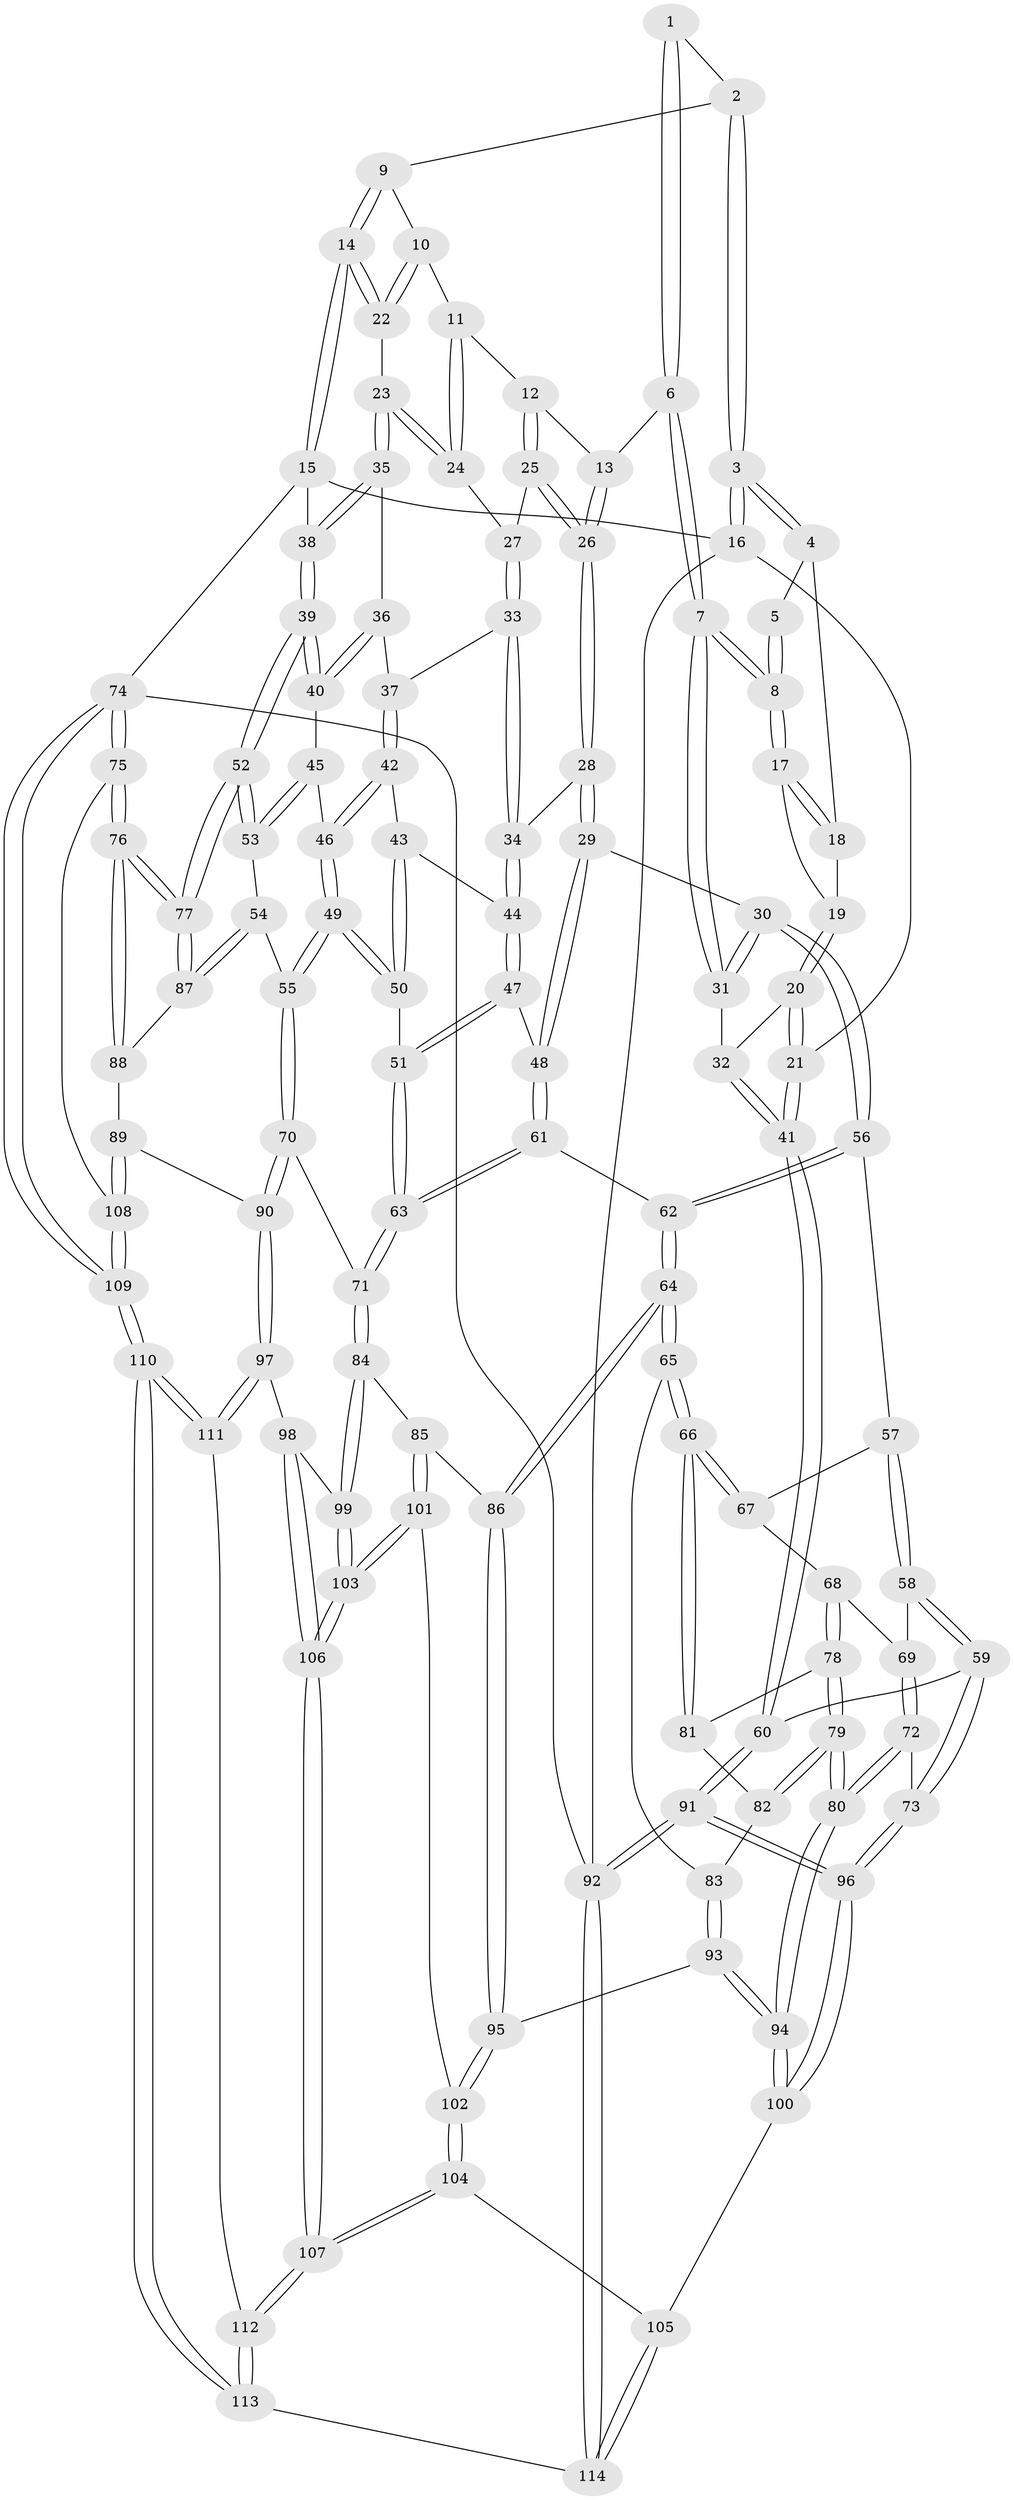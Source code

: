 // coarse degree distribution, {2: 0.10810810810810811, 5: 0.1891891891891892, 3: 0.32432432432432434, 4: 0.35135135135135137, 7: 0.02702702702702703}
// Generated by graph-tools (version 1.1) at 2025/38/03/04/25 23:38:31]
// undirected, 114 vertices, 282 edges
graph export_dot {
  node [color=gray90,style=filled];
  1 [pos="+0.36427320686167713+0.0620588953014532"];
  2 [pos="+0.4542524415630653+0"];
  3 [pos="+0+0"];
  4 [pos="+0.12184102785225963+0"];
  5 [pos="+0.24558992030729504+0.0701452608265858"];
  6 [pos="+0.36733124137073536+0.13892324395040306"];
  7 [pos="+0.30850352852897195+0.22489438327074038"];
  8 [pos="+0.29399590457052066+0.2120920546163372"];
  9 [pos="+0.5940431688240917+0"];
  10 [pos="+0.5951891172627266+0"];
  11 [pos="+0.5818425415071546+0.05282488166561079"];
  12 [pos="+0.5763182968682535+0.06643370974884706"];
  13 [pos="+0.3989506748164743+0.13998300385326595"];
  14 [pos="+1+0"];
  15 [pos="+1+0"];
  16 [pos="+0+0"];
  17 [pos="+0.23100895138387986+0.18761085067539585"];
  18 [pos="+0.12851970192897255+0"];
  19 [pos="+0.1428717354951291+0.18675264452089346"];
  20 [pos="+0.12306978707088471+0.20798480703599365"];
  21 [pos="+0+0.1698605476541284"];
  22 [pos="+0.8115639854587854+0.19960584948166268"];
  23 [pos="+0.8111406821185898+0.201011690270348"];
  24 [pos="+0.70969555729945+0.20153936251586196"];
  25 [pos="+0.552840679449182+0.20054589829242894"];
  26 [pos="+0.5264511665995859+0.2217666556725961"];
  27 [pos="+0.6284559101715996+0.24858720349333957"];
  28 [pos="+0.5074622798499642+0.2469390005055017"];
  29 [pos="+0.36302278141970407+0.3560016336539727"];
  30 [pos="+0.33203016034033067+0.35638572981547867"];
  31 [pos="+0.32814842647859827+0.3505770709314205"];
  32 [pos="+0.1539913211909515+0.30491753084119383"];
  33 [pos="+0.6452402285252898+0.2869855555524181"];
  34 [pos="+0.5972749296390214+0.3668509027918151"];
  35 [pos="+0.8176228738836177+0.24567576266705354"];
  36 [pos="+0.8093283297240698+0.26855228879191456"];
  37 [pos="+0.7489070748171529+0.331500162826681"];
  38 [pos="+1+0.3485695097794447"];
  39 [pos="+1+0.3678256639058305"];
  40 [pos="+0.8805043741705745+0.37359778105371516"];
  41 [pos="+0+0.43067780006261336"];
  42 [pos="+0.7442570545221234+0.36082707100382416"];
  43 [pos="+0.6427356604186366+0.4136126647872819"];
  44 [pos="+0.5922408378787233+0.4088862640719697"];
  45 [pos="+0.8433279307397117+0.43973829094706995"];
  46 [pos="+0.7805041384593573+0.4361045227035267"];
  47 [pos="+0.5434568249492748+0.44473326771268223"];
  48 [pos="+0.5279094329549457+0.45089188351024734"];
  49 [pos="+0.7306815652614014+0.5284805054718109"];
  50 [pos="+0.7256940988444578+0.5265511500264466"];
  51 [pos="+0.6711260541607765+0.5280533877216916"];
  52 [pos="+1+0.5150506863989923"];
  53 [pos="+0.9195968065253539+0.5176464663919975"];
  54 [pos="+0.8061208475592628+0.6009787806596641"];
  55 [pos="+0.7554598787305405+0.5833755537287041"];
  56 [pos="+0.3136517530185629+0.396237049236224"];
  57 [pos="+0.30467089366207356+0.4106511929478415"];
  58 [pos="+0.14374687868630442+0.5004943692496571"];
  59 [pos="+0+0.5122213986498668"];
  60 [pos="+0+0.4625942130886164"];
  61 [pos="+0.5241580003037879+0.5863597885732142"];
  62 [pos="+0.4723594194750008+0.60494800506895"];
  63 [pos="+0.549176765823936+0.6040428747176689"];
  64 [pos="+0.39779183911616467+0.6539779346341064"];
  65 [pos="+0.37157418449370805+0.6409874600347253"];
  66 [pos="+0.3604424889978985+0.6294275559238572"];
  67 [pos="+0.3174440548047445+0.5254435366519239"];
  68 [pos="+0.2328381322854202+0.6045754885944814"];
  69 [pos="+0.19543936576310877+0.5843604860408911"];
  70 [pos="+0.6911472626741737+0.6449790001545027"];
  71 [pos="+0.6041041222214463+0.676261867196384"];
  72 [pos="+0.1489709143998381+0.7089757477433193"];
  73 [pos="+0.1084591349219763+0.7022023029987224"];
  74 [pos="+1+1"];
  75 [pos="+1+0.9285233754721638"];
  76 [pos="+1+0.7441934190110933"];
  77 [pos="+1+0.6099575965278354"];
  78 [pos="+0.24427170086253197+0.6280943756841403"];
  79 [pos="+0.20578681036394236+0.7022514307703832"];
  80 [pos="+0.1862096439389827+0.7262255220455073"];
  81 [pos="+0.27576348630586234+0.632915800404316"];
  82 [pos="+0.2675656220512932+0.67786169422824"];
  83 [pos="+0.31215106461316827+0.6822240836263985"];
  84 [pos="+0.5936109810029466+0.7494989243093316"];
  85 [pos="+0.43113269330992227+0.7408353271653758"];
  86 [pos="+0.40393249377896956+0.6947720120682087"];
  87 [pos="+0.843864611458115+0.6785126364191378"];
  88 [pos="+0.8352381820140541+0.7492971210042163"];
  89 [pos="+0.7980275512468579+0.8154883201016317"];
  90 [pos="+0.795872862246681+0.8155969048262628"];
  91 [pos="+0+1"];
  92 [pos="+0+1"];
  93 [pos="+0.2348218760200847+0.7835245494739809"];
  94 [pos="+0.22870510346627076+0.783617427874147"];
  95 [pos="+0.27889832984578894+0.7942794893786922"];
  96 [pos="+0+1"];
  97 [pos="+0.6973353226575738+0.8455245920272934"];
  98 [pos="+0.6850634340805914+0.8424149183001033"];
  99 [pos="+0.6001475172808947+0.768587219226165"];
  100 [pos="+0.1749435033722529+0.8903636565585213"];
  101 [pos="+0.4190363542451308+0.8289303920239687"];
  102 [pos="+0.3374067438456844+0.8422767267069609"];
  103 [pos="+0.4737569940926629+0.8892706936670255"];
  104 [pos="+0.32995629080957195+0.8749040435936862"];
  105 [pos="+0.29398814466824486+0.9259450267116035"];
  106 [pos="+0.48977591135062876+1"];
  107 [pos="+0.4840796974760923+1"];
  108 [pos="+0.8344210763750152+0.8517438475143024"];
  109 [pos="+0.841175490316323+1"];
  110 [pos="+0.8163466481138871+1"];
  111 [pos="+0.7026905483166158+0.9119156487643575"];
  112 [pos="+0.4724271284729521+1"];
  113 [pos="+0.46966146362835853+1"];
  114 [pos="+0.3908060891818348+1"];
  1 -- 2;
  1 -- 6;
  1 -- 6;
  2 -- 3;
  2 -- 3;
  2 -- 9;
  3 -- 4;
  3 -- 4;
  3 -- 16;
  3 -- 16;
  4 -- 5;
  4 -- 18;
  5 -- 8;
  5 -- 8;
  6 -- 7;
  6 -- 7;
  6 -- 13;
  7 -- 8;
  7 -- 8;
  7 -- 31;
  7 -- 31;
  8 -- 17;
  8 -- 17;
  9 -- 10;
  9 -- 14;
  9 -- 14;
  10 -- 11;
  10 -- 22;
  10 -- 22;
  11 -- 12;
  11 -- 24;
  11 -- 24;
  12 -- 13;
  12 -- 25;
  12 -- 25;
  13 -- 26;
  13 -- 26;
  14 -- 15;
  14 -- 15;
  14 -- 22;
  14 -- 22;
  15 -- 16;
  15 -- 38;
  15 -- 74;
  16 -- 21;
  16 -- 92;
  17 -- 18;
  17 -- 18;
  17 -- 19;
  18 -- 19;
  19 -- 20;
  19 -- 20;
  20 -- 21;
  20 -- 21;
  20 -- 32;
  21 -- 41;
  21 -- 41;
  22 -- 23;
  23 -- 24;
  23 -- 24;
  23 -- 35;
  23 -- 35;
  24 -- 27;
  25 -- 26;
  25 -- 26;
  25 -- 27;
  26 -- 28;
  26 -- 28;
  27 -- 33;
  27 -- 33;
  28 -- 29;
  28 -- 29;
  28 -- 34;
  29 -- 30;
  29 -- 48;
  29 -- 48;
  30 -- 31;
  30 -- 31;
  30 -- 56;
  30 -- 56;
  31 -- 32;
  32 -- 41;
  32 -- 41;
  33 -- 34;
  33 -- 34;
  33 -- 37;
  34 -- 44;
  34 -- 44;
  35 -- 36;
  35 -- 38;
  35 -- 38;
  36 -- 37;
  36 -- 40;
  36 -- 40;
  37 -- 42;
  37 -- 42;
  38 -- 39;
  38 -- 39;
  39 -- 40;
  39 -- 40;
  39 -- 52;
  39 -- 52;
  40 -- 45;
  41 -- 60;
  41 -- 60;
  42 -- 43;
  42 -- 46;
  42 -- 46;
  43 -- 44;
  43 -- 50;
  43 -- 50;
  44 -- 47;
  44 -- 47;
  45 -- 46;
  45 -- 53;
  45 -- 53;
  46 -- 49;
  46 -- 49;
  47 -- 48;
  47 -- 51;
  47 -- 51;
  48 -- 61;
  48 -- 61;
  49 -- 50;
  49 -- 50;
  49 -- 55;
  49 -- 55;
  50 -- 51;
  51 -- 63;
  51 -- 63;
  52 -- 53;
  52 -- 53;
  52 -- 77;
  52 -- 77;
  53 -- 54;
  54 -- 55;
  54 -- 87;
  54 -- 87;
  55 -- 70;
  55 -- 70;
  56 -- 57;
  56 -- 62;
  56 -- 62;
  57 -- 58;
  57 -- 58;
  57 -- 67;
  58 -- 59;
  58 -- 59;
  58 -- 69;
  59 -- 60;
  59 -- 73;
  59 -- 73;
  60 -- 91;
  60 -- 91;
  61 -- 62;
  61 -- 63;
  61 -- 63;
  62 -- 64;
  62 -- 64;
  63 -- 71;
  63 -- 71;
  64 -- 65;
  64 -- 65;
  64 -- 86;
  64 -- 86;
  65 -- 66;
  65 -- 66;
  65 -- 83;
  66 -- 67;
  66 -- 67;
  66 -- 81;
  66 -- 81;
  67 -- 68;
  68 -- 69;
  68 -- 78;
  68 -- 78;
  69 -- 72;
  69 -- 72;
  70 -- 71;
  70 -- 90;
  70 -- 90;
  71 -- 84;
  71 -- 84;
  72 -- 73;
  72 -- 80;
  72 -- 80;
  73 -- 96;
  73 -- 96;
  74 -- 75;
  74 -- 75;
  74 -- 109;
  74 -- 109;
  74 -- 92;
  75 -- 76;
  75 -- 76;
  75 -- 108;
  76 -- 77;
  76 -- 77;
  76 -- 88;
  76 -- 88;
  77 -- 87;
  77 -- 87;
  78 -- 79;
  78 -- 79;
  78 -- 81;
  79 -- 80;
  79 -- 80;
  79 -- 82;
  79 -- 82;
  80 -- 94;
  80 -- 94;
  81 -- 82;
  82 -- 83;
  83 -- 93;
  83 -- 93;
  84 -- 85;
  84 -- 99;
  84 -- 99;
  85 -- 86;
  85 -- 101;
  85 -- 101;
  86 -- 95;
  86 -- 95;
  87 -- 88;
  88 -- 89;
  89 -- 90;
  89 -- 108;
  89 -- 108;
  90 -- 97;
  90 -- 97;
  91 -- 92;
  91 -- 92;
  91 -- 96;
  91 -- 96;
  92 -- 114;
  92 -- 114;
  93 -- 94;
  93 -- 94;
  93 -- 95;
  94 -- 100;
  94 -- 100;
  95 -- 102;
  95 -- 102;
  96 -- 100;
  96 -- 100;
  97 -- 98;
  97 -- 111;
  97 -- 111;
  98 -- 99;
  98 -- 106;
  98 -- 106;
  99 -- 103;
  99 -- 103;
  100 -- 105;
  101 -- 102;
  101 -- 103;
  101 -- 103;
  102 -- 104;
  102 -- 104;
  103 -- 106;
  103 -- 106;
  104 -- 105;
  104 -- 107;
  104 -- 107;
  105 -- 114;
  105 -- 114;
  106 -- 107;
  106 -- 107;
  107 -- 112;
  107 -- 112;
  108 -- 109;
  108 -- 109;
  109 -- 110;
  109 -- 110;
  110 -- 111;
  110 -- 111;
  110 -- 113;
  110 -- 113;
  111 -- 112;
  112 -- 113;
  112 -- 113;
  113 -- 114;
}

